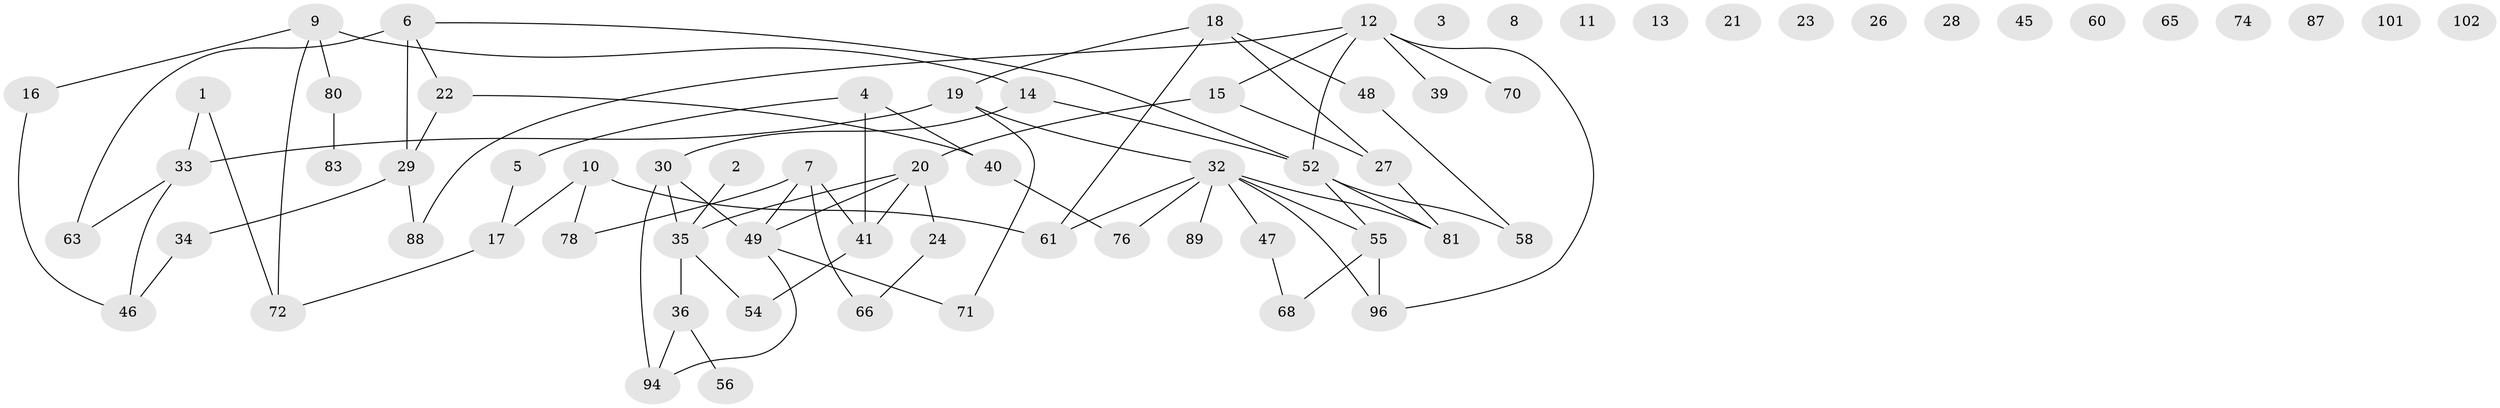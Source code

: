 // original degree distribution, {2: 0.2912621359223301, 1: 0.1553398058252427, 4: 0.0970873786407767, 0: 0.11650485436893204, 3: 0.2912621359223301, 5: 0.038834951456310676, 6: 0.009708737864077669}
// Generated by graph-tools (version 1.1) at 2025/41/03/06/25 10:41:22]
// undirected, 69 vertices, 80 edges
graph export_dot {
graph [start="1"]
  node [color=gray90,style=filled];
  1;
  2;
  3 [super="+38"];
  4 [super="+59"];
  5;
  6;
  7 [super="+50"];
  8;
  9 [super="+31"];
  10 [super="+98"];
  11;
  12 [super="+62"];
  13;
  14 [super="+25"];
  15;
  16;
  17 [super="+95"];
  18 [super="+67"];
  19 [super="+42"];
  20 [super="+85"];
  21;
  22 [super="+79"];
  23;
  24;
  26;
  27 [super="+51"];
  28 [super="+103"];
  29 [super="+37"];
  30 [super="+75"];
  32 [super="+92"];
  33 [super="+44"];
  34;
  35 [super="+99"];
  36;
  39;
  40 [super="+43"];
  41 [super="+64"];
  45 [super="+91"];
  46 [super="+53"];
  47 [super="+86"];
  48;
  49 [super="+90"];
  52 [super="+84"];
  54;
  55 [super="+57"];
  56;
  58 [super="+69"];
  60;
  61;
  63 [super="+82"];
  65;
  66 [super="+77"];
  68 [super="+93"];
  70;
  71 [super="+73"];
  72 [super="+97"];
  74;
  76;
  78;
  80;
  81;
  83;
  87;
  88;
  89;
  94 [super="+100"];
  96;
  101;
  102;
  1 -- 33;
  1 -- 72;
  2 -- 35;
  4 -- 41;
  4 -- 5;
  4 -- 40;
  5 -- 17;
  6 -- 29;
  6 -- 63;
  6 -- 22;
  6 -- 52;
  7 -- 66 [weight=2];
  7 -- 41;
  7 -- 78;
  7 -- 49;
  9 -- 14;
  9 -- 80;
  9 -- 16;
  9 -- 72;
  10 -- 17;
  10 -- 78;
  10 -- 61;
  12 -- 39;
  12 -- 88;
  12 -- 96;
  12 -- 70;
  12 -- 15;
  12 -- 52;
  14 -- 52;
  14 -- 30;
  15 -- 20;
  15 -- 27;
  16 -- 46;
  17 -- 72;
  18 -- 48;
  18 -- 27;
  18 -- 61;
  18 -- 19;
  19 -- 33 [weight=2];
  19 -- 32;
  19 -- 71;
  20 -- 24;
  20 -- 41;
  20 -- 49;
  20 -- 35;
  22 -- 29;
  22 -- 40;
  24 -- 66;
  27 -- 81;
  29 -- 88;
  29 -- 34;
  30 -- 94;
  30 -- 49;
  30 -- 35;
  32 -- 55;
  32 -- 76;
  32 -- 81;
  32 -- 96;
  32 -- 89;
  32 -- 61;
  32 -- 47;
  33 -- 63;
  33 -- 46;
  34 -- 46;
  35 -- 36;
  35 -- 54;
  36 -- 56;
  36 -- 94;
  40 -- 76;
  41 -- 54;
  47 -- 68;
  48 -- 58;
  49 -- 71;
  49 -- 94;
  52 -- 58;
  52 -- 81;
  52 -- 55;
  55 -- 96;
  55 -- 68;
  80 -- 83;
}
